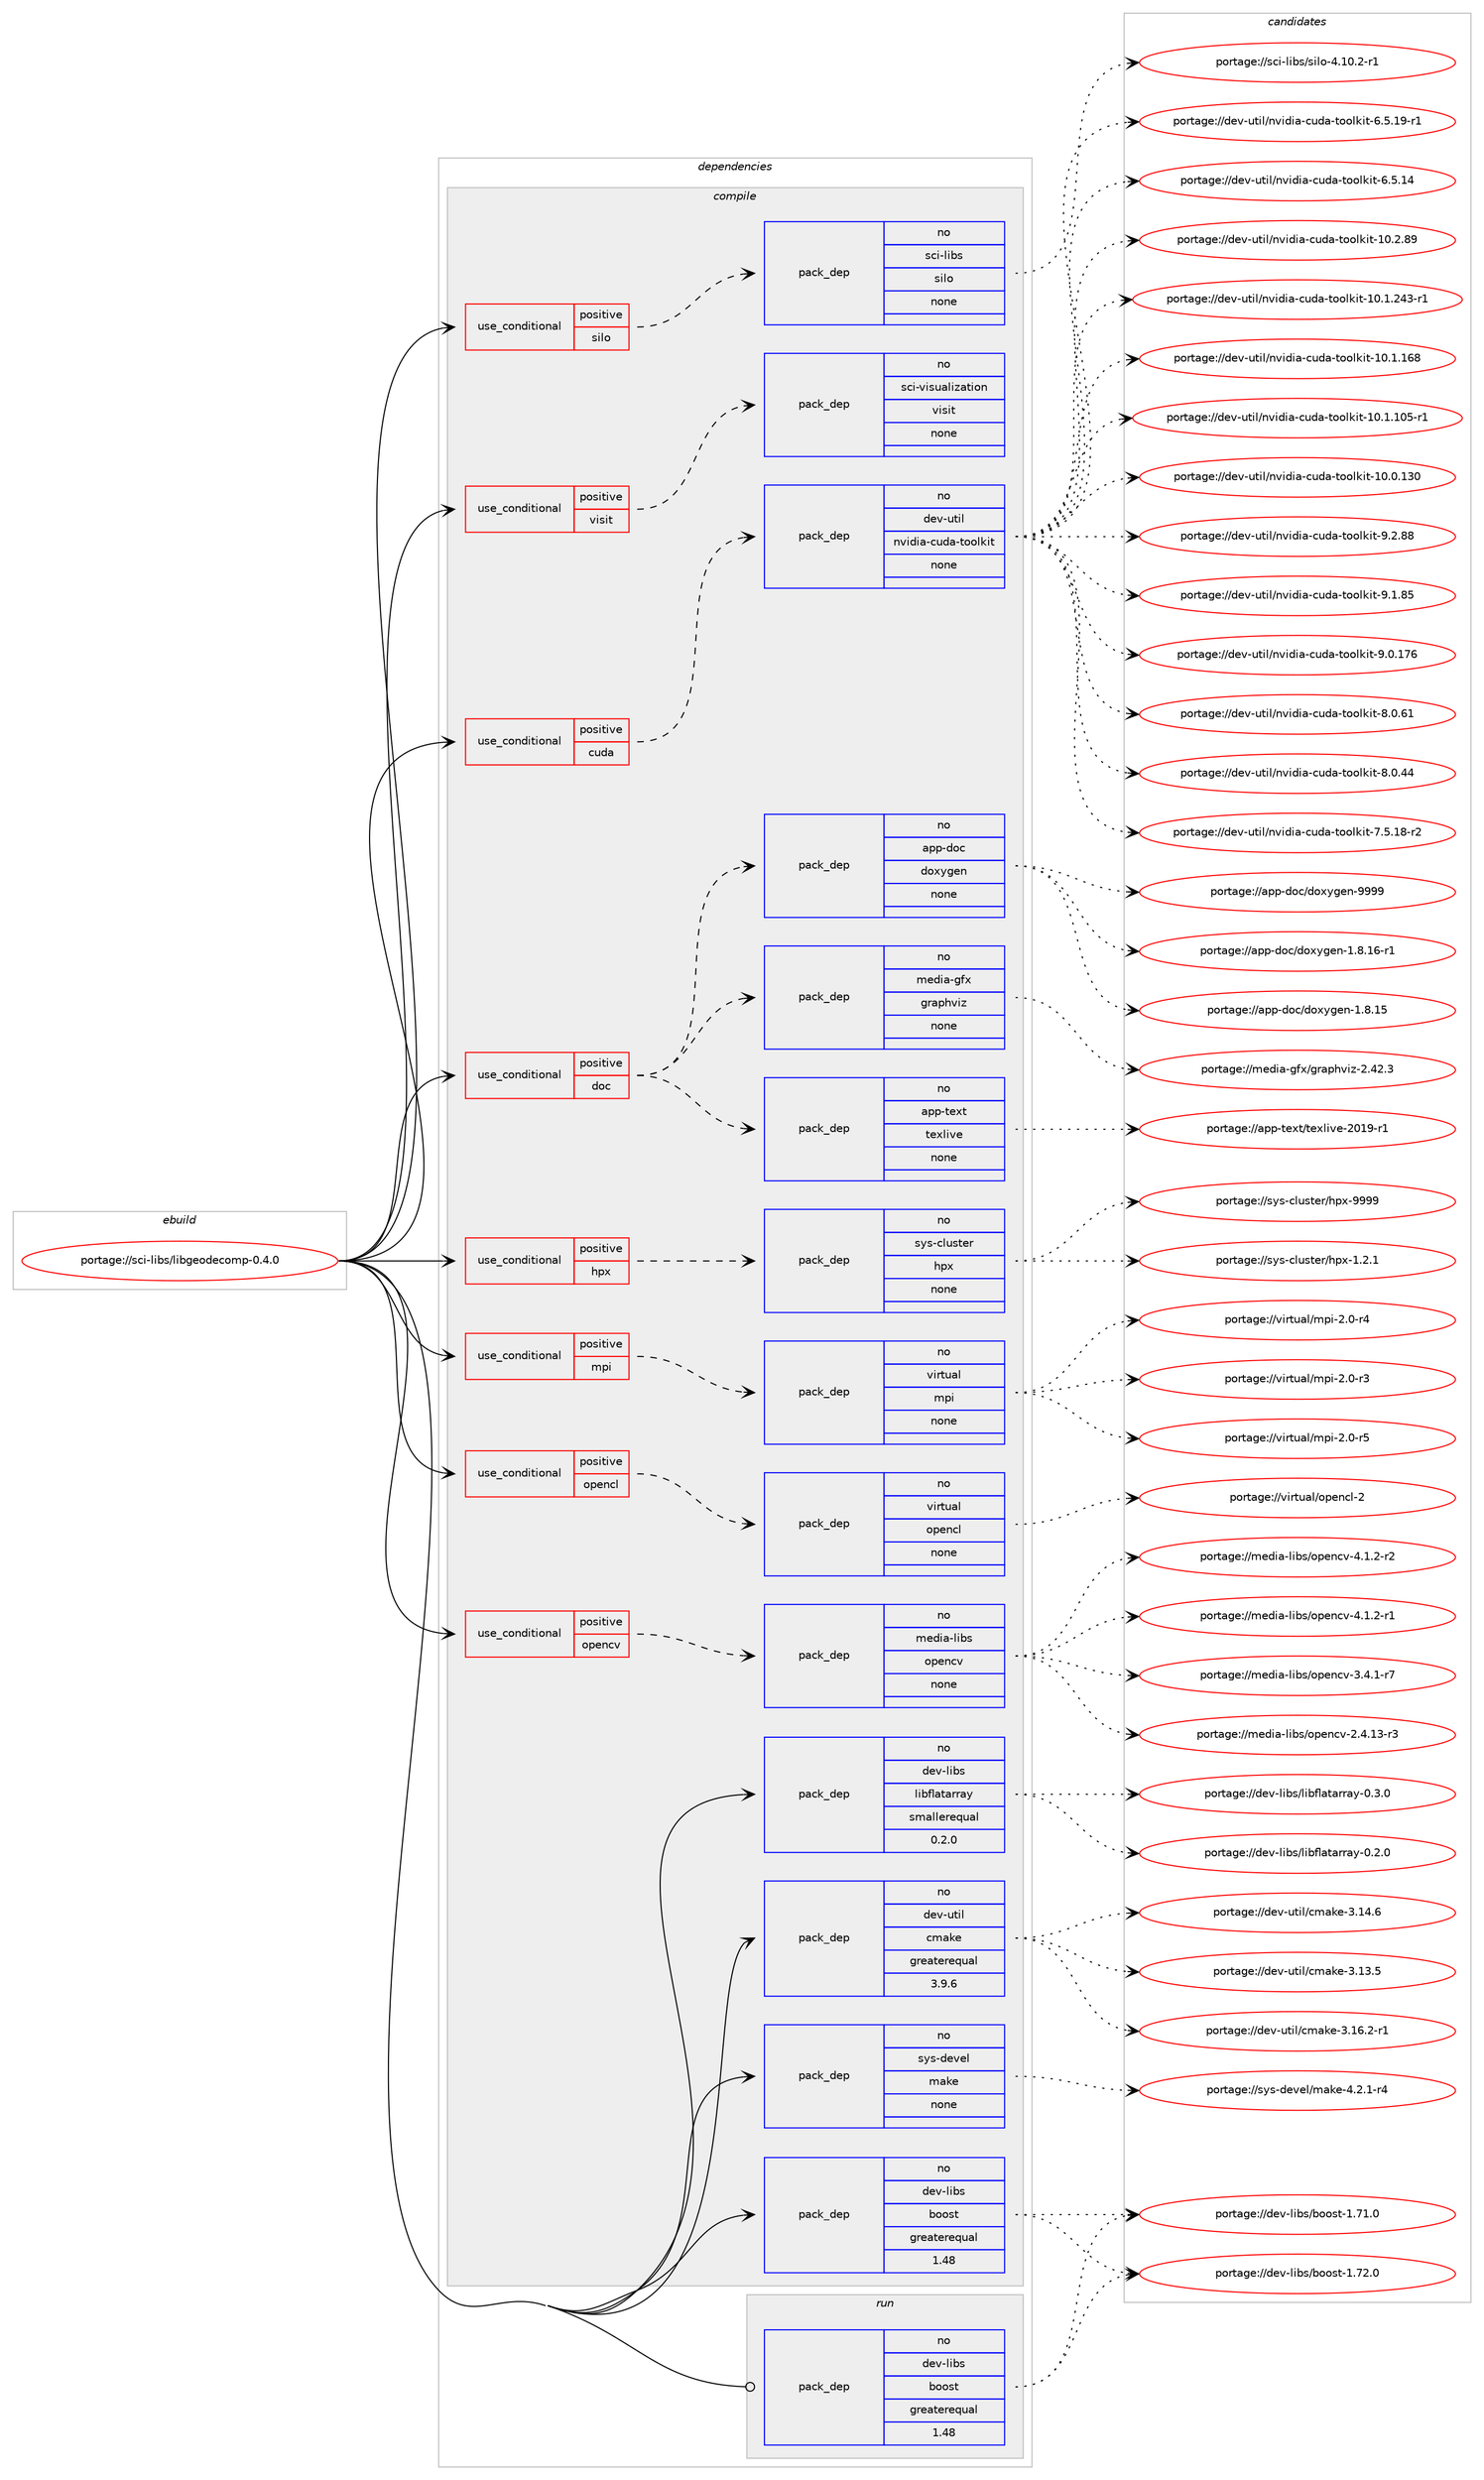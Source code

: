 digraph prolog {

# *************
# Graph options
# *************

newrank=true;
concentrate=true;
compound=true;
graph [rankdir=LR,fontname=Helvetica,fontsize=10,ranksep=1.5];#, ranksep=2.5, nodesep=0.2];
edge  [arrowhead=vee];
node  [fontname=Helvetica,fontsize=10];

# **********
# The ebuild
# **********

subgraph cluster_leftcol {
color=gray;
rank=same;
label=<<i>ebuild</i>>;
id [label="portage://sci-libs/libgeodecomp-0.4.0", color=red, width=4, href="../sci-libs/libgeodecomp-0.4.0.svg"];
}

# ****************
# The dependencies
# ****************

subgraph cluster_midcol {
color=gray;
label=<<i>dependencies</i>>;
subgraph cluster_compile {
fillcolor="#eeeeee";
style=filled;
label=<<i>compile</i>>;
subgraph cond18955 {
dependency99419 [label=<<TABLE BORDER="0" CELLBORDER="1" CELLSPACING="0" CELLPADDING="4"><TR><TD ROWSPAN="3" CELLPADDING="10">use_conditional</TD></TR><TR><TD>positive</TD></TR><TR><TD>cuda</TD></TR></TABLE>>, shape=none, color=red];
subgraph pack78749 {
dependency99420 [label=<<TABLE BORDER="0" CELLBORDER="1" CELLSPACING="0" CELLPADDING="4" WIDTH="220"><TR><TD ROWSPAN="6" CELLPADDING="30">pack_dep</TD></TR><TR><TD WIDTH="110">no</TD></TR><TR><TD>dev-util</TD></TR><TR><TD>nvidia-cuda-toolkit</TD></TR><TR><TD>none</TD></TR><TR><TD></TD></TR></TABLE>>, shape=none, color=blue];
}
dependency99419:e -> dependency99420:w [weight=20,style="dashed",arrowhead="vee"];
}
id:e -> dependency99419:w [weight=20,style="solid",arrowhead="vee"];
subgraph cond18956 {
dependency99421 [label=<<TABLE BORDER="0" CELLBORDER="1" CELLSPACING="0" CELLPADDING="4"><TR><TD ROWSPAN="3" CELLPADDING="10">use_conditional</TD></TR><TR><TD>positive</TD></TR><TR><TD>doc</TD></TR></TABLE>>, shape=none, color=red];
subgraph pack78750 {
dependency99422 [label=<<TABLE BORDER="0" CELLBORDER="1" CELLSPACING="0" CELLPADDING="4" WIDTH="220"><TR><TD ROWSPAN="6" CELLPADDING="30">pack_dep</TD></TR><TR><TD WIDTH="110">no</TD></TR><TR><TD>app-doc</TD></TR><TR><TD>doxygen</TD></TR><TR><TD>none</TD></TR><TR><TD></TD></TR></TABLE>>, shape=none, color=blue];
}
dependency99421:e -> dependency99422:w [weight=20,style="dashed",arrowhead="vee"];
subgraph pack78751 {
dependency99423 [label=<<TABLE BORDER="0" CELLBORDER="1" CELLSPACING="0" CELLPADDING="4" WIDTH="220"><TR><TD ROWSPAN="6" CELLPADDING="30">pack_dep</TD></TR><TR><TD WIDTH="110">no</TD></TR><TR><TD>app-text</TD></TR><TR><TD>texlive</TD></TR><TR><TD>none</TD></TR><TR><TD></TD></TR></TABLE>>, shape=none, color=blue];
}
dependency99421:e -> dependency99423:w [weight=20,style="dashed",arrowhead="vee"];
subgraph pack78752 {
dependency99424 [label=<<TABLE BORDER="0" CELLBORDER="1" CELLSPACING="0" CELLPADDING="4" WIDTH="220"><TR><TD ROWSPAN="6" CELLPADDING="30">pack_dep</TD></TR><TR><TD WIDTH="110">no</TD></TR><TR><TD>media-gfx</TD></TR><TR><TD>graphviz</TD></TR><TR><TD>none</TD></TR><TR><TD></TD></TR></TABLE>>, shape=none, color=blue];
}
dependency99421:e -> dependency99424:w [weight=20,style="dashed",arrowhead="vee"];
}
id:e -> dependency99421:w [weight=20,style="solid",arrowhead="vee"];
subgraph cond18957 {
dependency99425 [label=<<TABLE BORDER="0" CELLBORDER="1" CELLSPACING="0" CELLPADDING="4"><TR><TD ROWSPAN="3" CELLPADDING="10">use_conditional</TD></TR><TR><TD>positive</TD></TR><TR><TD>hpx</TD></TR></TABLE>>, shape=none, color=red];
subgraph pack78753 {
dependency99426 [label=<<TABLE BORDER="0" CELLBORDER="1" CELLSPACING="0" CELLPADDING="4" WIDTH="220"><TR><TD ROWSPAN="6" CELLPADDING="30">pack_dep</TD></TR><TR><TD WIDTH="110">no</TD></TR><TR><TD>sys-cluster</TD></TR><TR><TD>hpx</TD></TR><TR><TD>none</TD></TR><TR><TD></TD></TR></TABLE>>, shape=none, color=blue];
}
dependency99425:e -> dependency99426:w [weight=20,style="dashed",arrowhead="vee"];
}
id:e -> dependency99425:w [weight=20,style="solid",arrowhead="vee"];
subgraph cond18958 {
dependency99427 [label=<<TABLE BORDER="0" CELLBORDER="1" CELLSPACING="0" CELLPADDING="4"><TR><TD ROWSPAN="3" CELLPADDING="10">use_conditional</TD></TR><TR><TD>positive</TD></TR><TR><TD>mpi</TD></TR></TABLE>>, shape=none, color=red];
subgraph pack78754 {
dependency99428 [label=<<TABLE BORDER="0" CELLBORDER="1" CELLSPACING="0" CELLPADDING="4" WIDTH="220"><TR><TD ROWSPAN="6" CELLPADDING="30">pack_dep</TD></TR><TR><TD WIDTH="110">no</TD></TR><TR><TD>virtual</TD></TR><TR><TD>mpi</TD></TR><TR><TD>none</TD></TR><TR><TD></TD></TR></TABLE>>, shape=none, color=blue];
}
dependency99427:e -> dependency99428:w [weight=20,style="dashed",arrowhead="vee"];
}
id:e -> dependency99427:w [weight=20,style="solid",arrowhead="vee"];
subgraph cond18959 {
dependency99429 [label=<<TABLE BORDER="0" CELLBORDER="1" CELLSPACING="0" CELLPADDING="4"><TR><TD ROWSPAN="3" CELLPADDING="10">use_conditional</TD></TR><TR><TD>positive</TD></TR><TR><TD>opencl</TD></TR></TABLE>>, shape=none, color=red];
subgraph pack78755 {
dependency99430 [label=<<TABLE BORDER="0" CELLBORDER="1" CELLSPACING="0" CELLPADDING="4" WIDTH="220"><TR><TD ROWSPAN="6" CELLPADDING="30">pack_dep</TD></TR><TR><TD WIDTH="110">no</TD></TR><TR><TD>virtual</TD></TR><TR><TD>opencl</TD></TR><TR><TD>none</TD></TR><TR><TD></TD></TR></TABLE>>, shape=none, color=blue];
}
dependency99429:e -> dependency99430:w [weight=20,style="dashed",arrowhead="vee"];
}
id:e -> dependency99429:w [weight=20,style="solid",arrowhead="vee"];
subgraph cond18960 {
dependency99431 [label=<<TABLE BORDER="0" CELLBORDER="1" CELLSPACING="0" CELLPADDING="4"><TR><TD ROWSPAN="3" CELLPADDING="10">use_conditional</TD></TR><TR><TD>positive</TD></TR><TR><TD>opencv</TD></TR></TABLE>>, shape=none, color=red];
subgraph pack78756 {
dependency99432 [label=<<TABLE BORDER="0" CELLBORDER="1" CELLSPACING="0" CELLPADDING="4" WIDTH="220"><TR><TD ROWSPAN="6" CELLPADDING="30">pack_dep</TD></TR><TR><TD WIDTH="110">no</TD></TR><TR><TD>media-libs</TD></TR><TR><TD>opencv</TD></TR><TR><TD>none</TD></TR><TR><TD></TD></TR></TABLE>>, shape=none, color=blue];
}
dependency99431:e -> dependency99432:w [weight=20,style="dashed",arrowhead="vee"];
}
id:e -> dependency99431:w [weight=20,style="solid",arrowhead="vee"];
subgraph cond18961 {
dependency99433 [label=<<TABLE BORDER="0" CELLBORDER="1" CELLSPACING="0" CELLPADDING="4"><TR><TD ROWSPAN="3" CELLPADDING="10">use_conditional</TD></TR><TR><TD>positive</TD></TR><TR><TD>silo</TD></TR></TABLE>>, shape=none, color=red];
subgraph pack78757 {
dependency99434 [label=<<TABLE BORDER="0" CELLBORDER="1" CELLSPACING="0" CELLPADDING="4" WIDTH="220"><TR><TD ROWSPAN="6" CELLPADDING="30">pack_dep</TD></TR><TR><TD WIDTH="110">no</TD></TR><TR><TD>sci-libs</TD></TR><TR><TD>silo</TD></TR><TR><TD>none</TD></TR><TR><TD></TD></TR></TABLE>>, shape=none, color=blue];
}
dependency99433:e -> dependency99434:w [weight=20,style="dashed",arrowhead="vee"];
}
id:e -> dependency99433:w [weight=20,style="solid",arrowhead="vee"];
subgraph cond18962 {
dependency99435 [label=<<TABLE BORDER="0" CELLBORDER="1" CELLSPACING="0" CELLPADDING="4"><TR><TD ROWSPAN="3" CELLPADDING="10">use_conditional</TD></TR><TR><TD>positive</TD></TR><TR><TD>visit</TD></TR></TABLE>>, shape=none, color=red];
subgraph pack78758 {
dependency99436 [label=<<TABLE BORDER="0" CELLBORDER="1" CELLSPACING="0" CELLPADDING="4" WIDTH="220"><TR><TD ROWSPAN="6" CELLPADDING="30">pack_dep</TD></TR><TR><TD WIDTH="110">no</TD></TR><TR><TD>sci-visualization</TD></TR><TR><TD>visit</TD></TR><TR><TD>none</TD></TR><TR><TD></TD></TR></TABLE>>, shape=none, color=blue];
}
dependency99435:e -> dependency99436:w [weight=20,style="dashed",arrowhead="vee"];
}
id:e -> dependency99435:w [weight=20,style="solid",arrowhead="vee"];
subgraph pack78759 {
dependency99437 [label=<<TABLE BORDER="0" CELLBORDER="1" CELLSPACING="0" CELLPADDING="4" WIDTH="220"><TR><TD ROWSPAN="6" CELLPADDING="30">pack_dep</TD></TR><TR><TD WIDTH="110">no</TD></TR><TR><TD>dev-libs</TD></TR><TR><TD>boost</TD></TR><TR><TD>greaterequal</TD></TR><TR><TD>1.48</TD></TR></TABLE>>, shape=none, color=blue];
}
id:e -> dependency99437:w [weight=20,style="solid",arrowhead="vee"];
subgraph pack78760 {
dependency99438 [label=<<TABLE BORDER="0" CELLBORDER="1" CELLSPACING="0" CELLPADDING="4" WIDTH="220"><TR><TD ROWSPAN="6" CELLPADDING="30">pack_dep</TD></TR><TR><TD WIDTH="110">no</TD></TR><TR><TD>dev-libs</TD></TR><TR><TD>libflatarray</TD></TR><TR><TD>smallerequal</TD></TR><TR><TD>0.2.0</TD></TR></TABLE>>, shape=none, color=blue];
}
id:e -> dependency99438:w [weight=20,style="solid",arrowhead="vee"];
subgraph pack78761 {
dependency99439 [label=<<TABLE BORDER="0" CELLBORDER="1" CELLSPACING="0" CELLPADDING="4" WIDTH="220"><TR><TD ROWSPAN="6" CELLPADDING="30">pack_dep</TD></TR><TR><TD WIDTH="110">no</TD></TR><TR><TD>dev-util</TD></TR><TR><TD>cmake</TD></TR><TR><TD>greaterequal</TD></TR><TR><TD>3.9.6</TD></TR></TABLE>>, shape=none, color=blue];
}
id:e -> dependency99439:w [weight=20,style="solid",arrowhead="vee"];
subgraph pack78762 {
dependency99440 [label=<<TABLE BORDER="0" CELLBORDER="1" CELLSPACING="0" CELLPADDING="4" WIDTH="220"><TR><TD ROWSPAN="6" CELLPADDING="30">pack_dep</TD></TR><TR><TD WIDTH="110">no</TD></TR><TR><TD>sys-devel</TD></TR><TR><TD>make</TD></TR><TR><TD>none</TD></TR><TR><TD></TD></TR></TABLE>>, shape=none, color=blue];
}
id:e -> dependency99440:w [weight=20,style="solid",arrowhead="vee"];
}
subgraph cluster_compileandrun {
fillcolor="#eeeeee";
style=filled;
label=<<i>compile and run</i>>;
}
subgraph cluster_run {
fillcolor="#eeeeee";
style=filled;
label=<<i>run</i>>;
subgraph pack78763 {
dependency99441 [label=<<TABLE BORDER="0" CELLBORDER="1" CELLSPACING="0" CELLPADDING="4" WIDTH="220"><TR><TD ROWSPAN="6" CELLPADDING="30">pack_dep</TD></TR><TR><TD WIDTH="110">no</TD></TR><TR><TD>dev-libs</TD></TR><TR><TD>boost</TD></TR><TR><TD>greaterequal</TD></TR><TR><TD>1.48</TD></TR></TABLE>>, shape=none, color=blue];
}
id:e -> dependency99441:w [weight=20,style="solid",arrowhead="odot"];
}
}

# **************
# The candidates
# **************

subgraph cluster_choices {
rank=same;
color=gray;
label=<<i>candidates</i>>;

subgraph choice78749 {
color=black;
nodesep=1;
choice1001011184511711610510847110118105100105974599117100974511611111110810710511645574650465656 [label="portage://dev-util/nvidia-cuda-toolkit-9.2.88", color=red, width=4,href="../dev-util/nvidia-cuda-toolkit-9.2.88.svg"];
choice1001011184511711610510847110118105100105974599117100974511611111110810710511645574649465653 [label="portage://dev-util/nvidia-cuda-toolkit-9.1.85", color=red, width=4,href="../dev-util/nvidia-cuda-toolkit-9.1.85.svg"];
choice100101118451171161051084711011810510010597459911710097451161111111081071051164557464846495554 [label="portage://dev-util/nvidia-cuda-toolkit-9.0.176", color=red, width=4,href="../dev-util/nvidia-cuda-toolkit-9.0.176.svg"];
choice1001011184511711610510847110118105100105974599117100974511611111110810710511645564648465449 [label="portage://dev-util/nvidia-cuda-toolkit-8.0.61", color=red, width=4,href="../dev-util/nvidia-cuda-toolkit-8.0.61.svg"];
choice1001011184511711610510847110118105100105974599117100974511611111110810710511645564648465252 [label="portage://dev-util/nvidia-cuda-toolkit-8.0.44", color=red, width=4,href="../dev-util/nvidia-cuda-toolkit-8.0.44.svg"];
choice10010111845117116105108471101181051001059745991171009745116111111108107105116455546534649564511450 [label="portage://dev-util/nvidia-cuda-toolkit-7.5.18-r2", color=red, width=4,href="../dev-util/nvidia-cuda-toolkit-7.5.18-r2.svg"];
choice10010111845117116105108471101181051001059745991171009745116111111108107105116455446534649574511449 [label="portage://dev-util/nvidia-cuda-toolkit-6.5.19-r1", color=red, width=4,href="../dev-util/nvidia-cuda-toolkit-6.5.19-r1.svg"];
choice1001011184511711610510847110118105100105974599117100974511611111110810710511645544653464952 [label="portage://dev-util/nvidia-cuda-toolkit-6.5.14", color=red, width=4,href="../dev-util/nvidia-cuda-toolkit-6.5.14.svg"];
choice100101118451171161051084711011810510010597459911710097451161111111081071051164549484650465657 [label="portage://dev-util/nvidia-cuda-toolkit-10.2.89", color=red, width=4,href="../dev-util/nvidia-cuda-toolkit-10.2.89.svg"];
choice100101118451171161051084711011810510010597459911710097451161111111081071051164549484649465052514511449 [label="portage://dev-util/nvidia-cuda-toolkit-10.1.243-r1", color=red, width=4,href="../dev-util/nvidia-cuda-toolkit-10.1.243-r1.svg"];
choice10010111845117116105108471101181051001059745991171009745116111111108107105116454948464946495456 [label="portage://dev-util/nvidia-cuda-toolkit-10.1.168", color=red, width=4,href="../dev-util/nvidia-cuda-toolkit-10.1.168.svg"];
choice100101118451171161051084711011810510010597459911710097451161111111081071051164549484649464948534511449 [label="portage://dev-util/nvidia-cuda-toolkit-10.1.105-r1", color=red, width=4,href="../dev-util/nvidia-cuda-toolkit-10.1.105-r1.svg"];
choice10010111845117116105108471101181051001059745991171009745116111111108107105116454948464846495148 [label="portage://dev-util/nvidia-cuda-toolkit-10.0.130", color=red, width=4,href="../dev-util/nvidia-cuda-toolkit-10.0.130.svg"];
dependency99420:e -> choice1001011184511711610510847110118105100105974599117100974511611111110810710511645574650465656:w [style=dotted,weight="100"];
dependency99420:e -> choice1001011184511711610510847110118105100105974599117100974511611111110810710511645574649465653:w [style=dotted,weight="100"];
dependency99420:e -> choice100101118451171161051084711011810510010597459911710097451161111111081071051164557464846495554:w [style=dotted,weight="100"];
dependency99420:e -> choice1001011184511711610510847110118105100105974599117100974511611111110810710511645564648465449:w [style=dotted,weight="100"];
dependency99420:e -> choice1001011184511711610510847110118105100105974599117100974511611111110810710511645564648465252:w [style=dotted,weight="100"];
dependency99420:e -> choice10010111845117116105108471101181051001059745991171009745116111111108107105116455546534649564511450:w [style=dotted,weight="100"];
dependency99420:e -> choice10010111845117116105108471101181051001059745991171009745116111111108107105116455446534649574511449:w [style=dotted,weight="100"];
dependency99420:e -> choice1001011184511711610510847110118105100105974599117100974511611111110810710511645544653464952:w [style=dotted,weight="100"];
dependency99420:e -> choice100101118451171161051084711011810510010597459911710097451161111111081071051164549484650465657:w [style=dotted,weight="100"];
dependency99420:e -> choice100101118451171161051084711011810510010597459911710097451161111111081071051164549484649465052514511449:w [style=dotted,weight="100"];
dependency99420:e -> choice10010111845117116105108471101181051001059745991171009745116111111108107105116454948464946495456:w [style=dotted,weight="100"];
dependency99420:e -> choice100101118451171161051084711011810510010597459911710097451161111111081071051164549484649464948534511449:w [style=dotted,weight="100"];
dependency99420:e -> choice10010111845117116105108471101181051001059745991171009745116111111108107105116454948464846495148:w [style=dotted,weight="100"];
}
subgraph choice78750 {
color=black;
nodesep=1;
choice971121124510011199471001111201211031011104557575757 [label="portage://app-doc/doxygen-9999", color=red, width=4,href="../app-doc/doxygen-9999.svg"];
choice97112112451001119947100111120121103101110454946564649544511449 [label="portage://app-doc/doxygen-1.8.16-r1", color=red, width=4,href="../app-doc/doxygen-1.8.16-r1.svg"];
choice9711211245100111994710011112012110310111045494656464953 [label="portage://app-doc/doxygen-1.8.15", color=red, width=4,href="../app-doc/doxygen-1.8.15.svg"];
dependency99422:e -> choice971121124510011199471001111201211031011104557575757:w [style=dotted,weight="100"];
dependency99422:e -> choice97112112451001119947100111120121103101110454946564649544511449:w [style=dotted,weight="100"];
dependency99422:e -> choice9711211245100111994710011112012110310111045494656464953:w [style=dotted,weight="100"];
}
subgraph choice78751 {
color=black;
nodesep=1;
choice97112112451161011201164711610112010810511810145504849574511449 [label="portage://app-text/texlive-2019-r1", color=red, width=4,href="../app-text/texlive-2019-r1.svg"];
dependency99423:e -> choice97112112451161011201164711610112010810511810145504849574511449:w [style=dotted,weight="100"];
}
subgraph choice78752 {
color=black;
nodesep=1;
choice1091011001059745103102120471031149711210411810512245504652504651 [label="portage://media-gfx/graphviz-2.42.3", color=red, width=4,href="../media-gfx/graphviz-2.42.3.svg"];
dependency99424:e -> choice1091011001059745103102120471031149711210411810512245504652504651:w [style=dotted,weight="100"];
}
subgraph choice78753 {
color=black;
nodesep=1;
choice1151211154599108117115116101114471041121204557575757 [label="portage://sys-cluster/hpx-9999", color=red, width=4,href="../sys-cluster/hpx-9999.svg"];
choice115121115459910811711511610111447104112120454946504649 [label="portage://sys-cluster/hpx-1.2.1", color=red, width=4,href="../sys-cluster/hpx-1.2.1.svg"];
dependency99426:e -> choice1151211154599108117115116101114471041121204557575757:w [style=dotted,weight="100"];
dependency99426:e -> choice115121115459910811711511610111447104112120454946504649:w [style=dotted,weight="100"];
}
subgraph choice78754 {
color=black;
nodesep=1;
choice1181051141161179710847109112105455046484511453 [label="portage://virtual/mpi-2.0-r5", color=red, width=4,href="../virtual/mpi-2.0-r5.svg"];
choice1181051141161179710847109112105455046484511452 [label="portage://virtual/mpi-2.0-r4", color=red, width=4,href="../virtual/mpi-2.0-r4.svg"];
choice1181051141161179710847109112105455046484511451 [label="portage://virtual/mpi-2.0-r3", color=red, width=4,href="../virtual/mpi-2.0-r3.svg"];
dependency99428:e -> choice1181051141161179710847109112105455046484511453:w [style=dotted,weight="100"];
dependency99428:e -> choice1181051141161179710847109112105455046484511452:w [style=dotted,weight="100"];
dependency99428:e -> choice1181051141161179710847109112105455046484511451:w [style=dotted,weight="100"];
}
subgraph choice78755 {
color=black;
nodesep=1;
choice1181051141161179710847111112101110991084550 [label="portage://virtual/opencl-2", color=red, width=4,href="../virtual/opencl-2.svg"];
dependency99430:e -> choice1181051141161179710847111112101110991084550:w [style=dotted,weight="100"];
}
subgraph choice78756 {
color=black;
nodesep=1;
choice10910110010597451081059811547111112101110991184552464946504511450 [label="portage://media-libs/opencv-4.1.2-r2", color=red, width=4,href="../media-libs/opencv-4.1.2-r2.svg"];
choice10910110010597451081059811547111112101110991184552464946504511449 [label="portage://media-libs/opencv-4.1.2-r1", color=red, width=4,href="../media-libs/opencv-4.1.2-r1.svg"];
choice10910110010597451081059811547111112101110991184551465246494511455 [label="portage://media-libs/opencv-3.4.1-r7", color=red, width=4,href="../media-libs/opencv-3.4.1-r7.svg"];
choice1091011001059745108105981154711111210111099118455046524649514511451 [label="portage://media-libs/opencv-2.4.13-r3", color=red, width=4,href="../media-libs/opencv-2.4.13-r3.svg"];
dependency99432:e -> choice10910110010597451081059811547111112101110991184552464946504511450:w [style=dotted,weight="100"];
dependency99432:e -> choice10910110010597451081059811547111112101110991184552464946504511449:w [style=dotted,weight="100"];
dependency99432:e -> choice10910110010597451081059811547111112101110991184551465246494511455:w [style=dotted,weight="100"];
dependency99432:e -> choice1091011001059745108105981154711111210111099118455046524649514511451:w [style=dotted,weight="100"];
}
subgraph choice78757 {
color=black;
nodesep=1;
choice11599105451081059811547115105108111455246494846504511449 [label="portage://sci-libs/silo-4.10.2-r1", color=red, width=4,href="../sci-libs/silo-4.10.2-r1.svg"];
dependency99434:e -> choice11599105451081059811547115105108111455246494846504511449:w [style=dotted,weight="100"];
}
subgraph choice78758 {
color=black;
nodesep=1;
}
subgraph choice78759 {
color=black;
nodesep=1;
choice1001011184510810598115479811111111511645494655504648 [label="portage://dev-libs/boost-1.72.0", color=red, width=4,href="../dev-libs/boost-1.72.0.svg"];
choice1001011184510810598115479811111111511645494655494648 [label="portage://dev-libs/boost-1.71.0", color=red, width=4,href="../dev-libs/boost-1.71.0.svg"];
dependency99437:e -> choice1001011184510810598115479811111111511645494655504648:w [style=dotted,weight="100"];
dependency99437:e -> choice1001011184510810598115479811111111511645494655494648:w [style=dotted,weight="100"];
}
subgraph choice78760 {
color=black;
nodesep=1;
choice10010111845108105981154710810598102108971169711411497121454846514648 [label="portage://dev-libs/libflatarray-0.3.0", color=red, width=4,href="../dev-libs/libflatarray-0.3.0.svg"];
choice10010111845108105981154710810598102108971169711411497121454846504648 [label="portage://dev-libs/libflatarray-0.2.0", color=red, width=4,href="../dev-libs/libflatarray-0.2.0.svg"];
dependency99438:e -> choice10010111845108105981154710810598102108971169711411497121454846514648:w [style=dotted,weight="100"];
dependency99438:e -> choice10010111845108105981154710810598102108971169711411497121454846504648:w [style=dotted,weight="100"];
}
subgraph choice78761 {
color=black;
nodesep=1;
choice10010111845117116105108479910997107101455146495446504511449 [label="portage://dev-util/cmake-3.16.2-r1", color=red, width=4,href="../dev-util/cmake-3.16.2-r1.svg"];
choice1001011184511711610510847991099710710145514649524654 [label="portage://dev-util/cmake-3.14.6", color=red, width=4,href="../dev-util/cmake-3.14.6.svg"];
choice1001011184511711610510847991099710710145514649514653 [label="portage://dev-util/cmake-3.13.5", color=red, width=4,href="../dev-util/cmake-3.13.5.svg"];
dependency99439:e -> choice10010111845117116105108479910997107101455146495446504511449:w [style=dotted,weight="100"];
dependency99439:e -> choice1001011184511711610510847991099710710145514649524654:w [style=dotted,weight="100"];
dependency99439:e -> choice1001011184511711610510847991099710710145514649514653:w [style=dotted,weight="100"];
}
subgraph choice78762 {
color=black;
nodesep=1;
choice1151211154510010111810110847109971071014552465046494511452 [label="portage://sys-devel/make-4.2.1-r4", color=red, width=4,href="../sys-devel/make-4.2.1-r4.svg"];
dependency99440:e -> choice1151211154510010111810110847109971071014552465046494511452:w [style=dotted,weight="100"];
}
subgraph choice78763 {
color=black;
nodesep=1;
choice1001011184510810598115479811111111511645494655504648 [label="portage://dev-libs/boost-1.72.0", color=red, width=4,href="../dev-libs/boost-1.72.0.svg"];
choice1001011184510810598115479811111111511645494655494648 [label="portage://dev-libs/boost-1.71.0", color=red, width=4,href="../dev-libs/boost-1.71.0.svg"];
dependency99441:e -> choice1001011184510810598115479811111111511645494655504648:w [style=dotted,weight="100"];
dependency99441:e -> choice1001011184510810598115479811111111511645494655494648:w [style=dotted,weight="100"];
}
}

}
